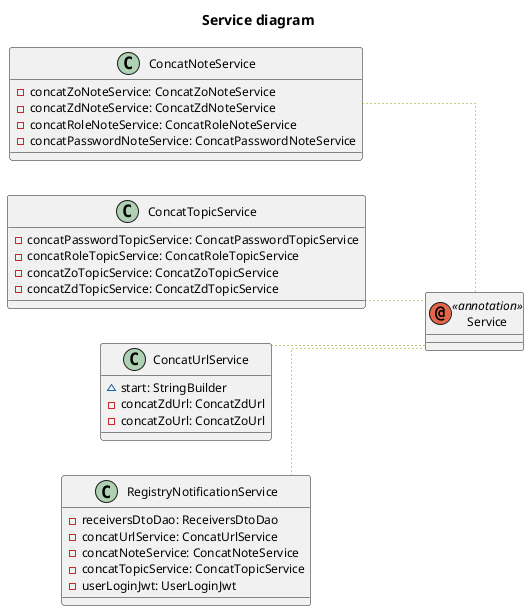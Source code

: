 
@startuml

!theme _none_
title Service diagram
left to right direction
skinparam linetype ortho
skinparam classFontSize 14
skinparam classAttributeFontSize 12

class ConcatNoteService {
  - concatZoNoteService: ConcatZoNoteService
  - concatZdNoteService: ConcatZdNoteService
  - concatRoleNoteService: ConcatRoleNoteService
  - concatPasswordNoteService: ConcatPasswordNoteService
}
class ConcatTopicService {
  - concatPasswordTopicService: ConcatPasswordTopicService
  - concatRoleTopicService: ConcatRoleTopicService
  - concatZoTopicService: ConcatZoTopicService
  - concatZdTopicService: ConcatZdTopicService
}
class ConcatUrlService {
  ~ start: StringBuilder
  - concatZdUrl: ConcatZdUrl
  - concatZoUrl: ConcatZoUrl
}
class RegistryNotificationService {
  - receiversDtoDao: ReceiversDtoDao
  - concatUrlService: ConcatUrlService
  - concatNoteService: ConcatNoteService
  - concatTopicService: ConcatTopicService
  - userLoginJwt: UserLoginJwt
}
annotation Service << annotation >>

ConcatNoteService            -[#999900,dotted]-  Service                     
ConcatTopicService           -[#999900,dotted]-  Service                     
ConcatUrlService             -[#999900,dotted]-  Service                     
RegistryNotificationService  -[#999900,dotted]-  Service                     
@enduml
